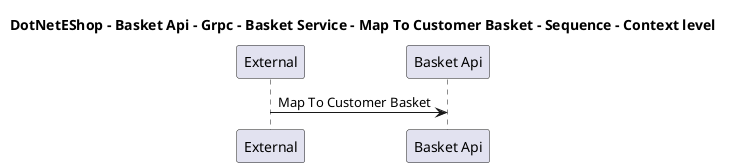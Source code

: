 @startuml

title DotNetEShop - Basket Api - Grpc - Basket Service - Map To Customer Basket - Sequence - Context level

participant "External" as C4InterFlow.SoftwareSystems.ExternalSystem
participant "Basket Api" as DotNetEShop.SoftwareSystems.BasketApi

C4InterFlow.SoftwareSystems.ExternalSystem -> DotNetEShop.SoftwareSystems.BasketApi : Map To Customer Basket


@enduml

